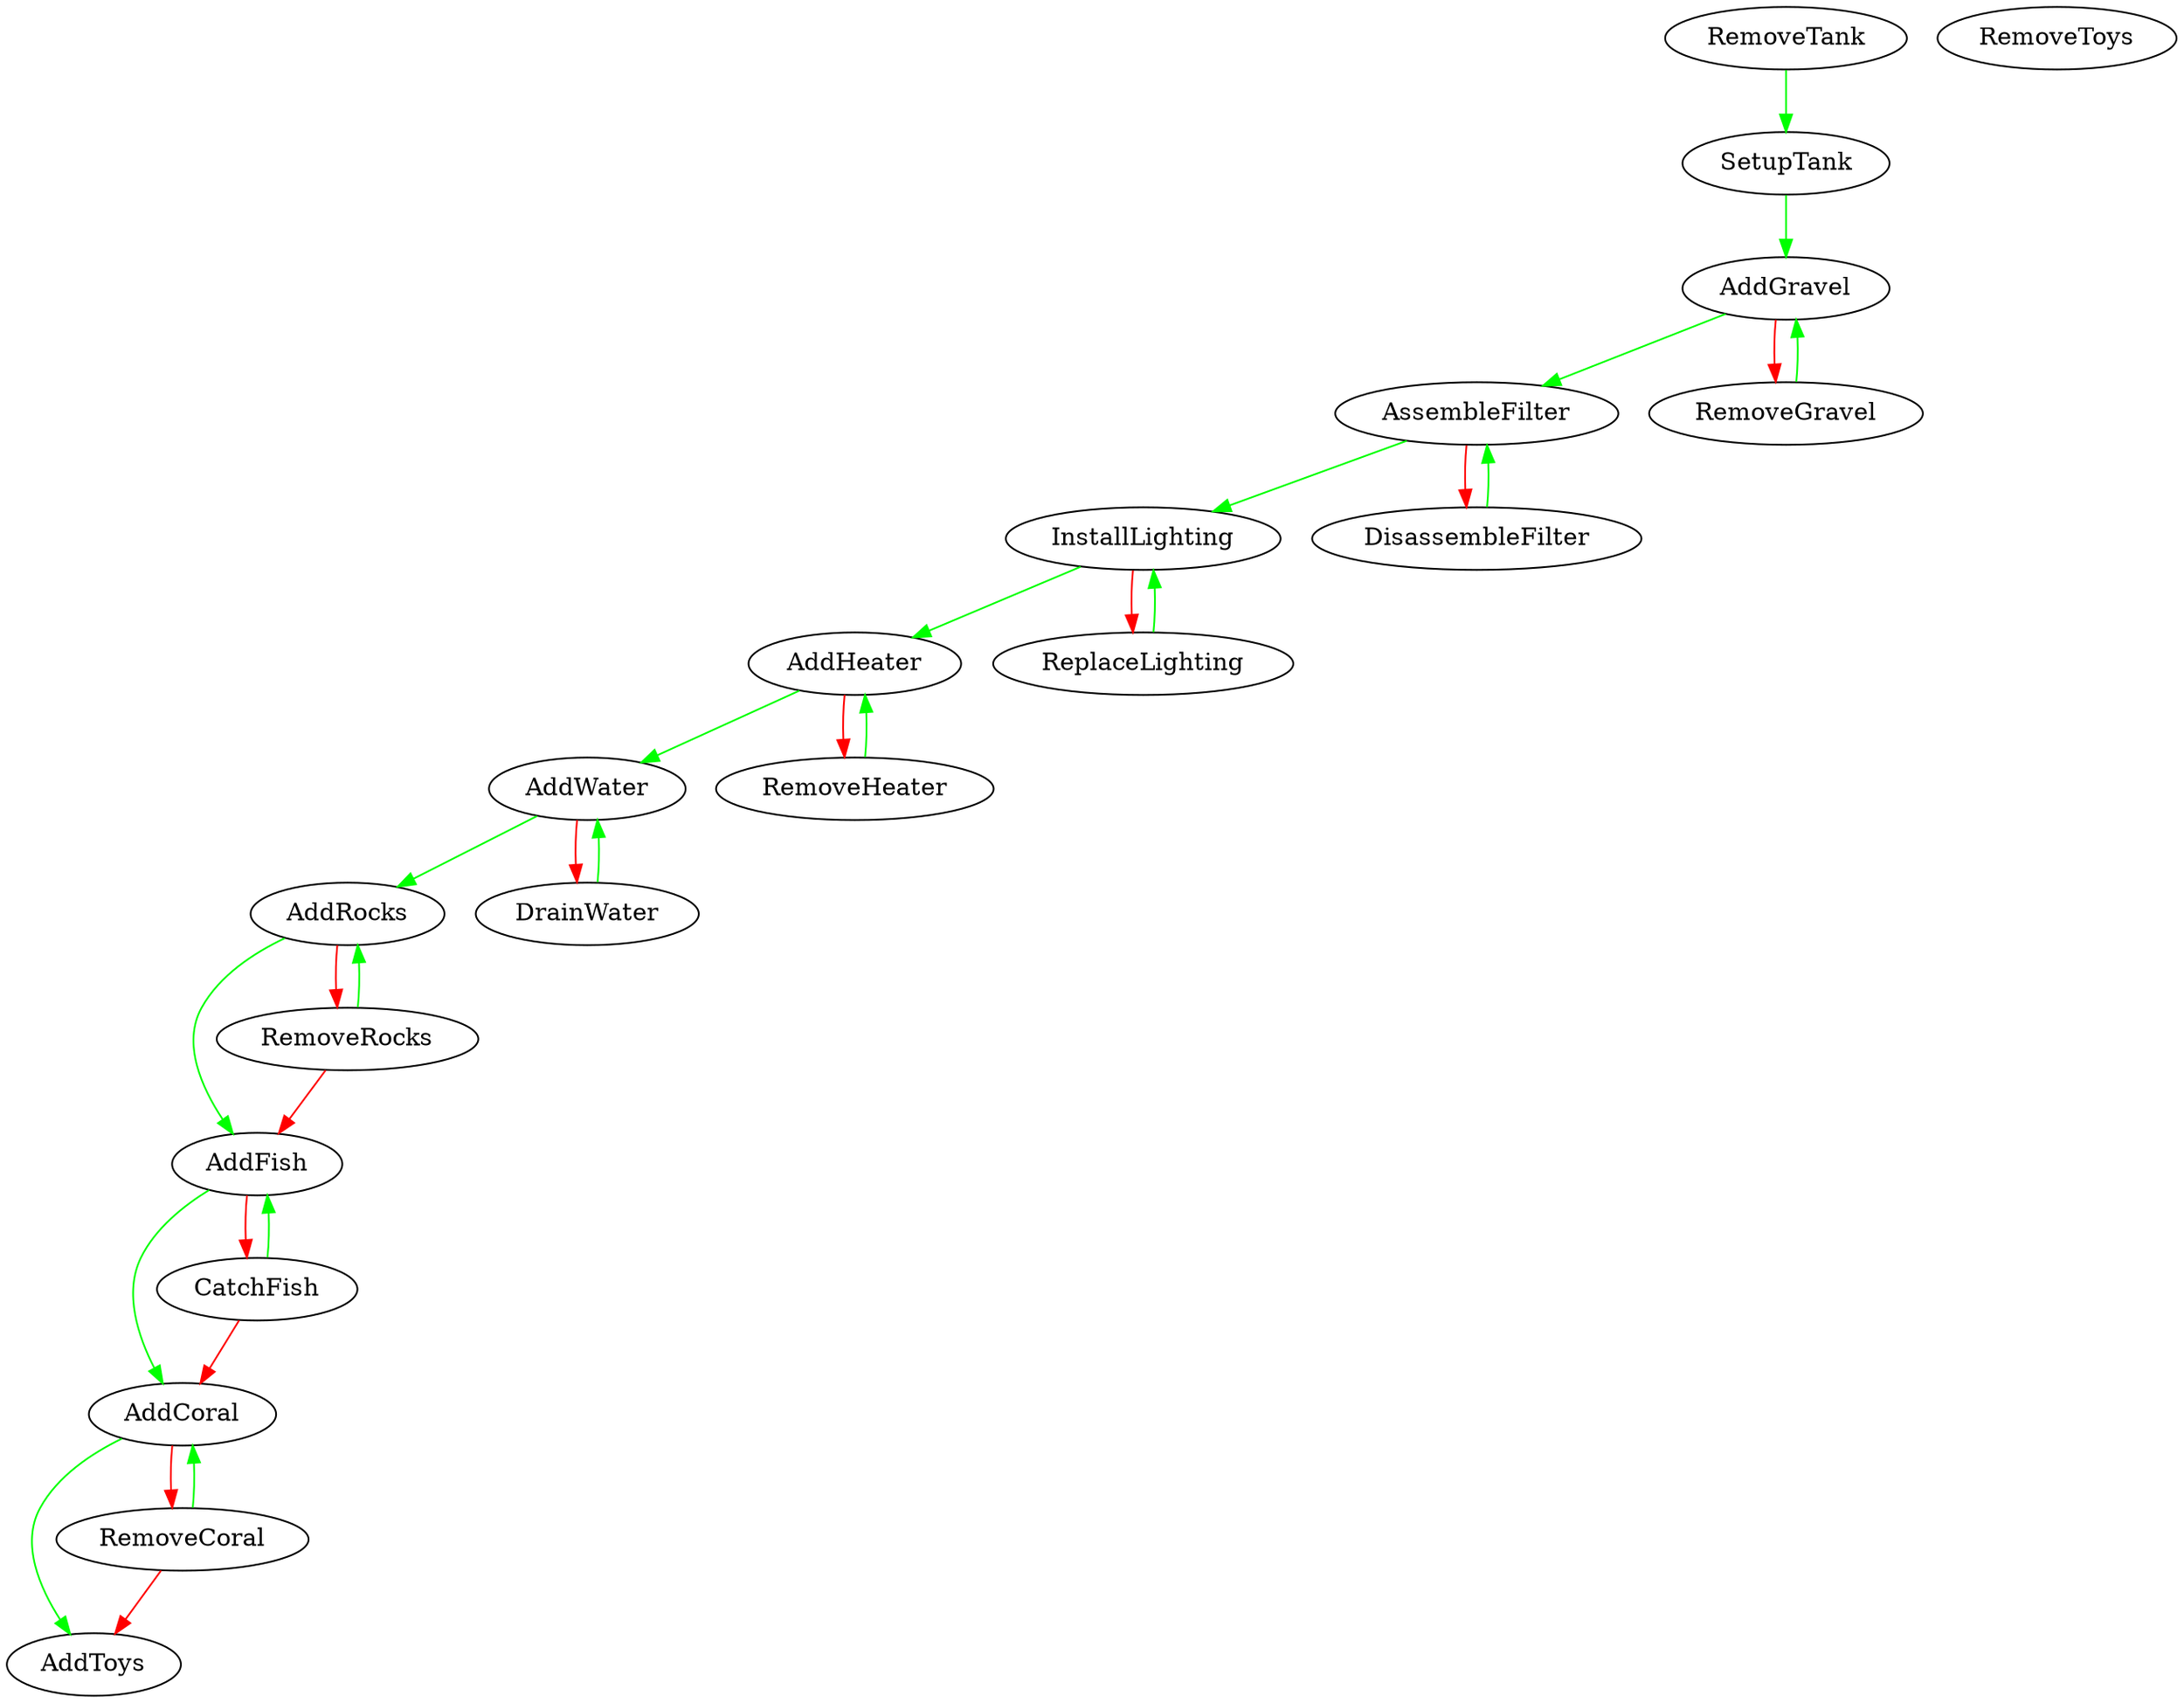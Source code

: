 digraph myGraph{
"SetupTank"->"AddGravel"[color=green];
"RemoveTank"->"SetupTank"[color=green];
"AddGravel"->"AssembleFilter"[color=green];
"AddGravel"->"RemoveGravel"[color=red];
"RemoveGravel"->"AddGravel"[color=green];
"AssembleFilter"->"InstallLighting"[color=green];
"AssembleFilter"->"DisassembleFilter"[color=red];
"DisassembleFilter"->"AssembleFilter"[color=green];
"InstallLighting"->"AddHeater"[color=green];
"InstallLighting"->"ReplaceLighting"[color=red];
"ReplaceLighting"->"InstallLighting"[color=green];
"AddHeater"->"AddWater"[color=green];
"AddHeater"->"RemoveHeater"[color=red];
"RemoveHeater"->"AddHeater"[color=green];
"AddWater"->"AddRocks"[color=green];
"AddWater"->"DrainWater"[color=red];
"DrainWater"->"AddWater"[color=green];
"AddRocks"->"AddFish"[color=green];
"AddRocks"->"RemoveRocks"[color=red];
"RemoveRocks"->"AddRocks"[color=green];
"RemoveRocks"->"AddFish"[color=red];
"AddFish"->"AddCoral"[color=green];
"AddFish"->"CatchFish"[color=red];
"CatchFish"->"AddFish"[color=green];
"CatchFish"->"AddCoral"[color=red];
"AddCoral"->"AddToys"[color=green];
"AddCoral"->"RemoveCoral"[color=red];
"RemoveCoral"->"AddCoral"[color=green];
"RemoveCoral"->"AddToys"[color=red];
"AddToys"
"RemoveToys"
}
